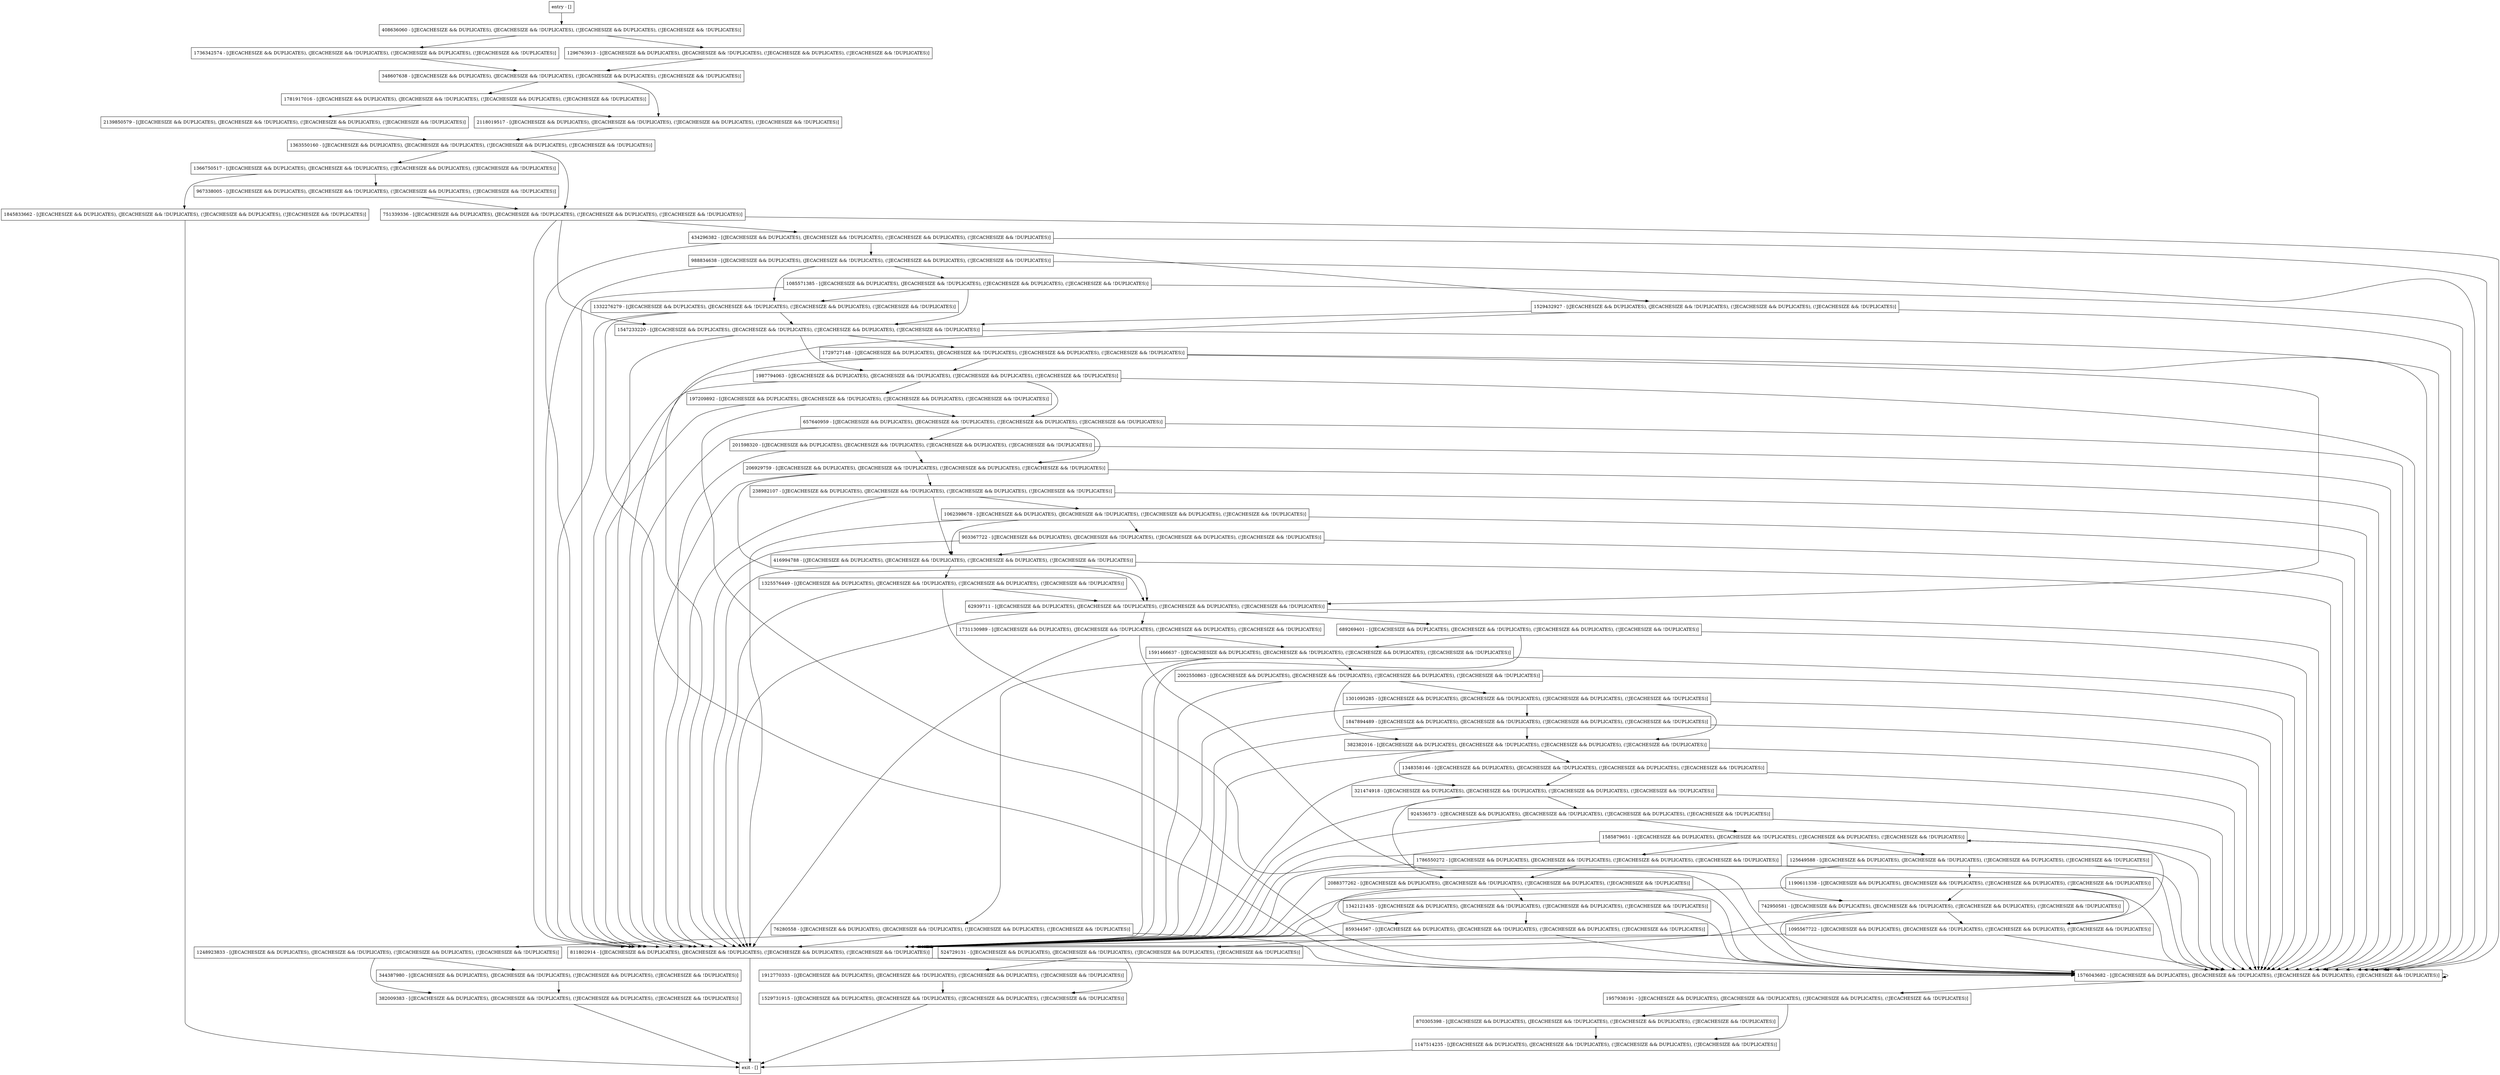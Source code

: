 digraph putNotify {
node [shape=record];
434296382 [label="434296382 - [(JECACHESIZE && DUPLICATES), (JECACHESIZE && !DUPLICATES), (!JECACHESIZE && DUPLICATES), (!JECACHESIZE && !DUPLICATES)]"];
2088377262 [label="2088377262 - [(JECACHESIZE && DUPLICATES), (JECACHESIZE && !DUPLICATES), (!JECACHESIZE && DUPLICATES), (!JECACHESIZE && !DUPLICATES)]"];
1585879651 [label="1585879651 - [(JECACHESIZE && DUPLICATES), (JECACHESIZE && !DUPLICATES), (!JECACHESIZE && DUPLICATES), (!JECACHESIZE && !DUPLICATES)]"];
1781917016 [label="1781917016 - [(JECACHESIZE && DUPLICATES), (JECACHESIZE && !DUPLICATES), (!JECACHESIZE && DUPLICATES), (!JECACHESIZE && !DUPLICATES)]"];
903367722 [label="903367722 - [(JECACHESIZE && DUPLICATES), (JECACHESIZE && !DUPLICATES), (!JECACHESIZE && DUPLICATES), (!JECACHESIZE && !DUPLICATES)]"];
811802914 [label="811802914 - [(JECACHESIZE && DUPLICATES), (JECACHESIZE && !DUPLICATES), (!JECACHESIZE && DUPLICATES), (!JECACHESIZE && !DUPLICATES)]"];
1348358146 [label="1348358146 - [(JECACHESIZE && DUPLICATES), (JECACHESIZE && !DUPLICATES), (!JECACHESIZE && DUPLICATES), (!JECACHESIZE && !DUPLICATES)]"];
1987794063 [label="1987794063 - [(JECACHESIZE && DUPLICATES), (JECACHESIZE && !DUPLICATES), (!JECACHESIZE && DUPLICATES), (!JECACHESIZE && !DUPLICATES)]"];
657640959 [label="657640959 - [(JECACHESIZE && DUPLICATES), (JECACHESIZE && !DUPLICATES), (!JECACHESIZE && DUPLICATES), (!JECACHESIZE && !DUPLICATES)]"];
1736342574 [label="1736342574 - [(JECACHESIZE && DUPLICATES), (JECACHESIZE && !DUPLICATES), (!JECACHESIZE && DUPLICATES), (!JECACHESIZE && !DUPLICATES)]"];
924536573 [label="924536573 - [(JECACHESIZE && DUPLICATES), (JECACHESIZE && !DUPLICATES), (!JECACHESIZE && DUPLICATES), (!JECACHESIZE && !DUPLICATES)]"];
742950581 [label="742950581 - [(JECACHESIZE && DUPLICATES), (JECACHESIZE && !DUPLICATES), (!JECACHESIZE && DUPLICATES), (!JECACHESIZE && !DUPLICATES)]"];
76280558 [label="76280558 - [(JECACHESIZE && DUPLICATES), (JECACHESIZE && !DUPLICATES), (!JECACHESIZE && DUPLICATES), (!JECACHESIZE && !DUPLICATES)]"];
1547233220 [label="1547233220 - [(JECACHESIZE && DUPLICATES), (JECACHESIZE && !DUPLICATES), (!JECACHESIZE && DUPLICATES), (!JECACHESIZE && !DUPLICATES)]"];
870305398 [label="870305398 - [(JECACHESIZE && DUPLICATES), (JECACHESIZE && !DUPLICATES), (!JECACHESIZE && DUPLICATES), (!JECACHESIZE && !DUPLICATES)]"];
1845833662 [label="1845833662 - [(JECACHESIZE && DUPLICATES), (JECACHESIZE && !DUPLICATES), (!JECACHESIZE && DUPLICATES), (!JECACHESIZE && !DUPLICATES)]"];
1786550272 [label="1786550272 - [(JECACHESIZE && DUPLICATES), (JECACHESIZE && !DUPLICATES), (!JECACHESIZE && DUPLICATES), (!JECACHESIZE && !DUPLICATES)]"];
321474918 [label="321474918 - [(JECACHESIZE && DUPLICATES), (JECACHESIZE && !DUPLICATES), (!JECACHESIZE && DUPLICATES), (!JECACHESIZE && !DUPLICATES)]"];
344387980 [label="344387980 - [(JECACHESIZE && DUPLICATES), (JECACHESIZE && !DUPLICATES), (!JECACHESIZE && DUPLICATES), (!JECACHESIZE && !DUPLICATES)]"];
62939711 [label="62939711 - [(JECACHESIZE && DUPLICATES), (JECACHESIZE && !DUPLICATES), (!JECACHESIZE && DUPLICATES), (!JECACHESIZE && !DUPLICATES)]"];
entry [label="entry - []"];
exit [label="exit - []"];
967338005 [label="967338005 - [(JECACHESIZE && DUPLICATES), (JECACHESIZE && !DUPLICATES), (!JECACHESIZE && DUPLICATES), (!JECACHESIZE && !DUPLICATES)]"];
1366750517 [label="1366750517 - [(JECACHESIZE && DUPLICATES), (JECACHESIZE && !DUPLICATES), (!JECACHESIZE && DUPLICATES), (!JECACHESIZE && !DUPLICATES)]"];
1957938191 [label="1957938191 - [(JECACHESIZE && DUPLICATES), (JECACHESIZE && !DUPLICATES), (!JECACHESIZE && DUPLICATES), (!JECACHESIZE && !DUPLICATES)]"];
1363550160 [label="1363550160 - [(JECACHESIZE && DUPLICATES), (JECACHESIZE && !DUPLICATES), (!JECACHESIZE && DUPLICATES), (!JECACHESIZE && !DUPLICATES)]"];
1062398678 [label="1062398678 - [(JECACHESIZE && DUPLICATES), (JECACHESIZE && !DUPLICATES), (!JECACHESIZE && DUPLICATES), (!JECACHESIZE && !DUPLICATES)]"];
197209892 [label="197209892 - [(JECACHESIZE && DUPLICATES), (JECACHESIZE && !DUPLICATES), (!JECACHESIZE && DUPLICATES), (!JECACHESIZE && !DUPLICATES)]"];
382009383 [label="382009383 - [(JECACHESIZE && DUPLICATES), (JECACHESIZE && !DUPLICATES), (!JECACHESIZE && DUPLICATES), (!JECACHESIZE && !DUPLICATES)]"];
1731130989 [label="1731130989 - [(JECACHESIZE && DUPLICATES), (JECACHESIZE && !DUPLICATES), (!JECACHESIZE && DUPLICATES), (!JECACHESIZE && !DUPLICATES)]"];
1085571385 [label="1085571385 - [(JECACHESIZE && DUPLICATES), (JECACHESIZE && !DUPLICATES), (!JECACHESIZE && DUPLICATES), (!JECACHESIZE && !DUPLICATES)]"];
201598320 [label="201598320 - [(JECACHESIZE && DUPLICATES), (JECACHESIZE && !DUPLICATES), (!JECACHESIZE && DUPLICATES), (!JECACHESIZE && !DUPLICATES)]"];
1095567722 [label="1095567722 - [(JECACHESIZE && DUPLICATES), (JECACHESIZE && !DUPLICATES), (!JECACHESIZE && DUPLICATES), (!JECACHESIZE && !DUPLICATES)]"];
1147514235 [label="1147514235 - [(JECACHESIZE && DUPLICATES), (JECACHESIZE && !DUPLICATES), (!JECACHESIZE && DUPLICATES), (!JECACHESIZE && !DUPLICATES)]"];
988834638 [label="988834638 - [(JECACHESIZE && DUPLICATES), (JECACHESIZE && !DUPLICATES), (!JECACHESIZE && DUPLICATES), (!JECACHESIZE && !DUPLICATES)]"];
689269401 [label="689269401 - [(JECACHESIZE && DUPLICATES), (JECACHESIZE && !DUPLICATES), (!JECACHESIZE && DUPLICATES), (!JECACHESIZE && !DUPLICATES)]"];
1332276279 [label="1332276279 - [(JECACHESIZE && DUPLICATES), (JECACHESIZE && !DUPLICATES), (!JECACHESIZE && DUPLICATES), (!JECACHESIZE && !DUPLICATES)]"];
1729727148 [label="1729727148 - [(JECACHESIZE && DUPLICATES), (JECACHESIZE && !DUPLICATES), (!JECACHESIZE && DUPLICATES), (!JECACHESIZE && !DUPLICATES)]"];
348607638 [label="348607638 - [(JECACHESIZE && DUPLICATES), (JECACHESIZE && !DUPLICATES), (!JECACHESIZE && DUPLICATES), (!JECACHESIZE && !DUPLICATES)]"];
206929759 [label="206929759 - [(JECACHESIZE && DUPLICATES), (JECACHESIZE && !DUPLICATES), (!JECACHESIZE && DUPLICATES), (!JECACHESIZE && !DUPLICATES)]"];
125649588 [label="125649588 - [(JECACHESIZE && DUPLICATES), (JECACHESIZE && !DUPLICATES), (!JECACHESIZE && DUPLICATES), (!JECACHESIZE && !DUPLICATES)]"];
524729131 [label="524729131 - [(JECACHESIZE && DUPLICATES), (JECACHESIZE && !DUPLICATES), (!JECACHESIZE && DUPLICATES), (!JECACHESIZE && !DUPLICATES)]"];
1912770333 [label="1912770333 - [(JECACHESIZE && DUPLICATES), (JECACHESIZE && !DUPLICATES), (!JECACHESIZE && DUPLICATES), (!JECACHESIZE && !DUPLICATES)]"];
1301095285 [label="1301095285 - [(JECACHESIZE && DUPLICATES), (JECACHESIZE && !DUPLICATES), (!JECACHESIZE && DUPLICATES), (!JECACHESIZE && !DUPLICATES)]"];
1190611338 [label="1190611338 - [(JECACHESIZE && DUPLICATES), (JECACHESIZE && !DUPLICATES), (!JECACHESIZE && DUPLICATES), (!JECACHESIZE && !DUPLICATES)]"];
1342121435 [label="1342121435 - [(JECACHESIZE && DUPLICATES), (JECACHESIZE && !DUPLICATES), (!JECACHESIZE && DUPLICATES), (!JECACHESIZE && !DUPLICATES)]"];
1591466637 [label="1591466637 - [(JECACHESIZE && DUPLICATES), (JECACHESIZE && !DUPLICATES), (!JECACHESIZE && DUPLICATES), (!JECACHESIZE && !DUPLICATES)]"];
1248923833 [label="1248923833 - [(JECACHESIZE && DUPLICATES), (JECACHESIZE && !DUPLICATES), (!JECACHESIZE && DUPLICATES), (!JECACHESIZE && !DUPLICATES)]"];
408636060 [label="408636060 - [(JECACHESIZE && DUPLICATES), (JECACHESIZE && !DUPLICATES), (!JECACHESIZE && DUPLICATES), (!JECACHESIZE && !DUPLICATES)]"];
751339336 [label="751339336 - [(JECACHESIZE && DUPLICATES), (JECACHESIZE && !DUPLICATES), (!JECACHESIZE && DUPLICATES), (!JECACHESIZE && !DUPLICATES)]"];
1529731915 [label="1529731915 - [(JECACHESIZE && DUPLICATES), (JECACHESIZE && !DUPLICATES), (!JECACHESIZE && DUPLICATES), (!JECACHESIZE && !DUPLICATES)]"];
2139850579 [label="2139850579 - [(JECACHESIZE && DUPLICATES), (JECACHESIZE && !DUPLICATES), (!JECACHESIZE && DUPLICATES), (!JECACHESIZE && !DUPLICATES)]"];
1847894489 [label="1847894489 - [(JECACHESIZE && DUPLICATES), (JECACHESIZE && !DUPLICATES), (!JECACHESIZE && DUPLICATES), (!JECACHESIZE && !DUPLICATES)]"];
859344567 [label="859344567 - [(JECACHESIZE && DUPLICATES), (JECACHESIZE && !DUPLICATES), (!JECACHESIZE && DUPLICATES), (!JECACHESIZE && !DUPLICATES)]"];
2002550863 [label="2002550863 - [(JECACHESIZE && DUPLICATES), (JECACHESIZE && !DUPLICATES), (!JECACHESIZE && DUPLICATES), (!JECACHESIZE && !DUPLICATES)]"];
1576043682 [label="1576043682 - [(JECACHESIZE && DUPLICATES), (JECACHESIZE && !DUPLICATES), (!JECACHESIZE && DUPLICATES), (!JECACHESIZE && !DUPLICATES)]"];
416994788 [label="416994788 - [(JECACHESIZE && DUPLICATES), (JECACHESIZE && !DUPLICATES), (!JECACHESIZE && DUPLICATES), (!JECACHESIZE && !DUPLICATES)]"];
1325576449 [label="1325576449 - [(JECACHESIZE && DUPLICATES), (JECACHESIZE && !DUPLICATES), (!JECACHESIZE && DUPLICATES), (!JECACHESIZE && !DUPLICATES)]"];
1296763913 [label="1296763913 - [(JECACHESIZE && DUPLICATES), (JECACHESIZE && !DUPLICATES), (!JECACHESIZE && DUPLICATES), (!JECACHESIZE && !DUPLICATES)]"];
1529432927 [label="1529432927 - [(JECACHESIZE && DUPLICATES), (JECACHESIZE && !DUPLICATES), (!JECACHESIZE && DUPLICATES), (!JECACHESIZE && !DUPLICATES)]"];
2118019517 [label="2118019517 - [(JECACHESIZE && DUPLICATES), (JECACHESIZE && !DUPLICATES), (!JECACHESIZE && DUPLICATES), (!JECACHESIZE && !DUPLICATES)]"];
382382016 [label="382382016 - [(JECACHESIZE && DUPLICATES), (JECACHESIZE && !DUPLICATES), (!JECACHESIZE && DUPLICATES), (!JECACHESIZE && !DUPLICATES)]"];
238982107 [label="238982107 - [(JECACHESIZE && DUPLICATES), (JECACHESIZE && !DUPLICATES), (!JECACHESIZE && DUPLICATES), (!JECACHESIZE && !DUPLICATES)]"];
entry;
exit;
434296382 -> 811802914;
434296382 -> 988834638;
434296382 -> 1576043682;
434296382 -> 1529432927;
2088377262 -> 811802914;
2088377262 -> 859344567;
2088377262 -> 1342121435;
2088377262 -> 1576043682;
1585879651 -> 811802914;
1585879651 -> 125649588;
1585879651 -> 1786550272;
1585879651 -> 1576043682;
1781917016 -> 2118019517;
1781917016 -> 2139850579;
903367722 -> 811802914;
903367722 -> 416994788;
903367722 -> 1576043682;
811802914 -> exit;
811802914 -> 1576043682;
1348358146 -> 811802914;
1348358146 -> 321474918;
1348358146 -> 1576043682;
1987794063 -> 197209892;
1987794063 -> 811802914;
1987794063 -> 1576043682;
1987794063 -> 657640959;
657640959 -> 811802914;
657640959 -> 206929759;
657640959 -> 201598320;
657640959 -> 1576043682;
1736342574 -> 348607638;
924536573 -> 811802914;
924536573 -> 1576043682;
924536573 -> 1585879651;
742950581 -> 811802914;
742950581 -> 1095567722;
742950581 -> 1576043682;
76280558 -> 1248923833;
76280558 -> 811802914;
76280558 -> 1576043682;
1547233220 -> 1729727148;
1547233220 -> 811802914;
1547233220 -> 1987794063;
1547233220 -> 1576043682;
870305398 -> 1147514235;
1845833662 -> exit;
1786550272 -> 811802914;
1786550272 -> 2088377262;
1786550272 -> 1576043682;
321474918 -> 924536573;
321474918 -> 811802914;
321474918 -> 2088377262;
321474918 -> 1576043682;
344387980 -> 382009383;
62939711 -> 1731130989;
62939711 -> 811802914;
62939711 -> 1576043682;
62939711 -> 689269401;
entry -> 408636060;
967338005 -> 751339336;
1366750517 -> 967338005;
1366750517 -> 1845833662;
1957938191 -> 870305398;
1957938191 -> 1147514235;
1363550160 -> 751339336;
1363550160 -> 1366750517;
1062398678 -> 903367722;
1062398678 -> 811802914;
1062398678 -> 416994788;
1062398678 -> 1576043682;
197209892 -> 811802914;
197209892 -> 1576043682;
197209892 -> 657640959;
382009383 -> exit;
1731130989 -> 811802914;
1731130989 -> 1576043682;
1731130989 -> 1591466637;
1085571385 -> 1332276279;
1085571385 -> 1547233220;
1085571385 -> 811802914;
1085571385 -> 1576043682;
201598320 -> 811802914;
201598320 -> 206929759;
201598320 -> 1576043682;
1095567722 -> 811802914;
1095567722 -> 1576043682;
1095567722 -> 1585879651;
1147514235 -> exit;
988834638 -> 1332276279;
988834638 -> 1085571385;
988834638 -> 811802914;
988834638 -> 1576043682;
689269401 -> 811802914;
689269401 -> 1576043682;
689269401 -> 1591466637;
1332276279 -> 1547233220;
1332276279 -> 811802914;
1332276279 -> 1576043682;
1729727148 -> 62939711;
1729727148 -> 811802914;
1729727148 -> 1987794063;
1729727148 -> 1576043682;
348607638 -> 1781917016;
348607638 -> 2118019517;
206929759 -> 62939711;
206929759 -> 811802914;
206929759 -> 238982107;
206929759 -> 1576043682;
125649588 -> 742950581;
125649588 -> 811802914;
125649588 -> 1190611338;
125649588 -> 1576043682;
524729131 -> 1529731915;
524729131 -> 1912770333;
1912770333 -> 1529731915;
1301095285 -> 811802914;
1301095285 -> 1847894489;
1301095285 -> 382382016;
1301095285 -> 1576043682;
1190611338 -> 742950581;
1190611338 -> 811802914;
1190611338 -> 1095567722;
1190611338 -> 1576043682;
1342121435 -> 811802914;
1342121435 -> 859344567;
1342121435 -> 1576043682;
1591466637 -> 76280558;
1591466637 -> 811802914;
1591466637 -> 2002550863;
1591466637 -> 1576043682;
1248923833 -> 382009383;
1248923833 -> 344387980;
408636060 -> 1736342574;
408636060 -> 1296763913;
751339336 -> 1547233220;
751339336 -> 811802914;
751339336 -> 434296382;
751339336 -> 1576043682;
1529731915 -> exit;
2139850579 -> 1363550160;
1847894489 -> 811802914;
1847894489 -> 382382016;
1847894489 -> 1576043682;
859344567 -> 811802914;
859344567 -> 524729131;
859344567 -> 1576043682;
2002550863 -> 811802914;
2002550863 -> 1301095285;
2002550863 -> 382382016;
2002550863 -> 1576043682;
1576043682 -> 1957938191;
1576043682 -> 1576043682;
416994788 -> 62939711;
416994788 -> 811802914;
416994788 -> 1576043682;
416994788 -> 1325576449;
1325576449 -> 62939711;
1325576449 -> 811802914;
1325576449 -> 1576043682;
1296763913 -> 348607638;
1529432927 -> 1547233220;
1529432927 -> 811802914;
1529432927 -> 1576043682;
2118019517 -> 1363550160;
382382016 -> 1348358146;
382382016 -> 811802914;
382382016 -> 321474918;
382382016 -> 1576043682;
238982107 -> 811802914;
238982107 -> 416994788;
238982107 -> 1576043682;
238982107 -> 1062398678;
}
